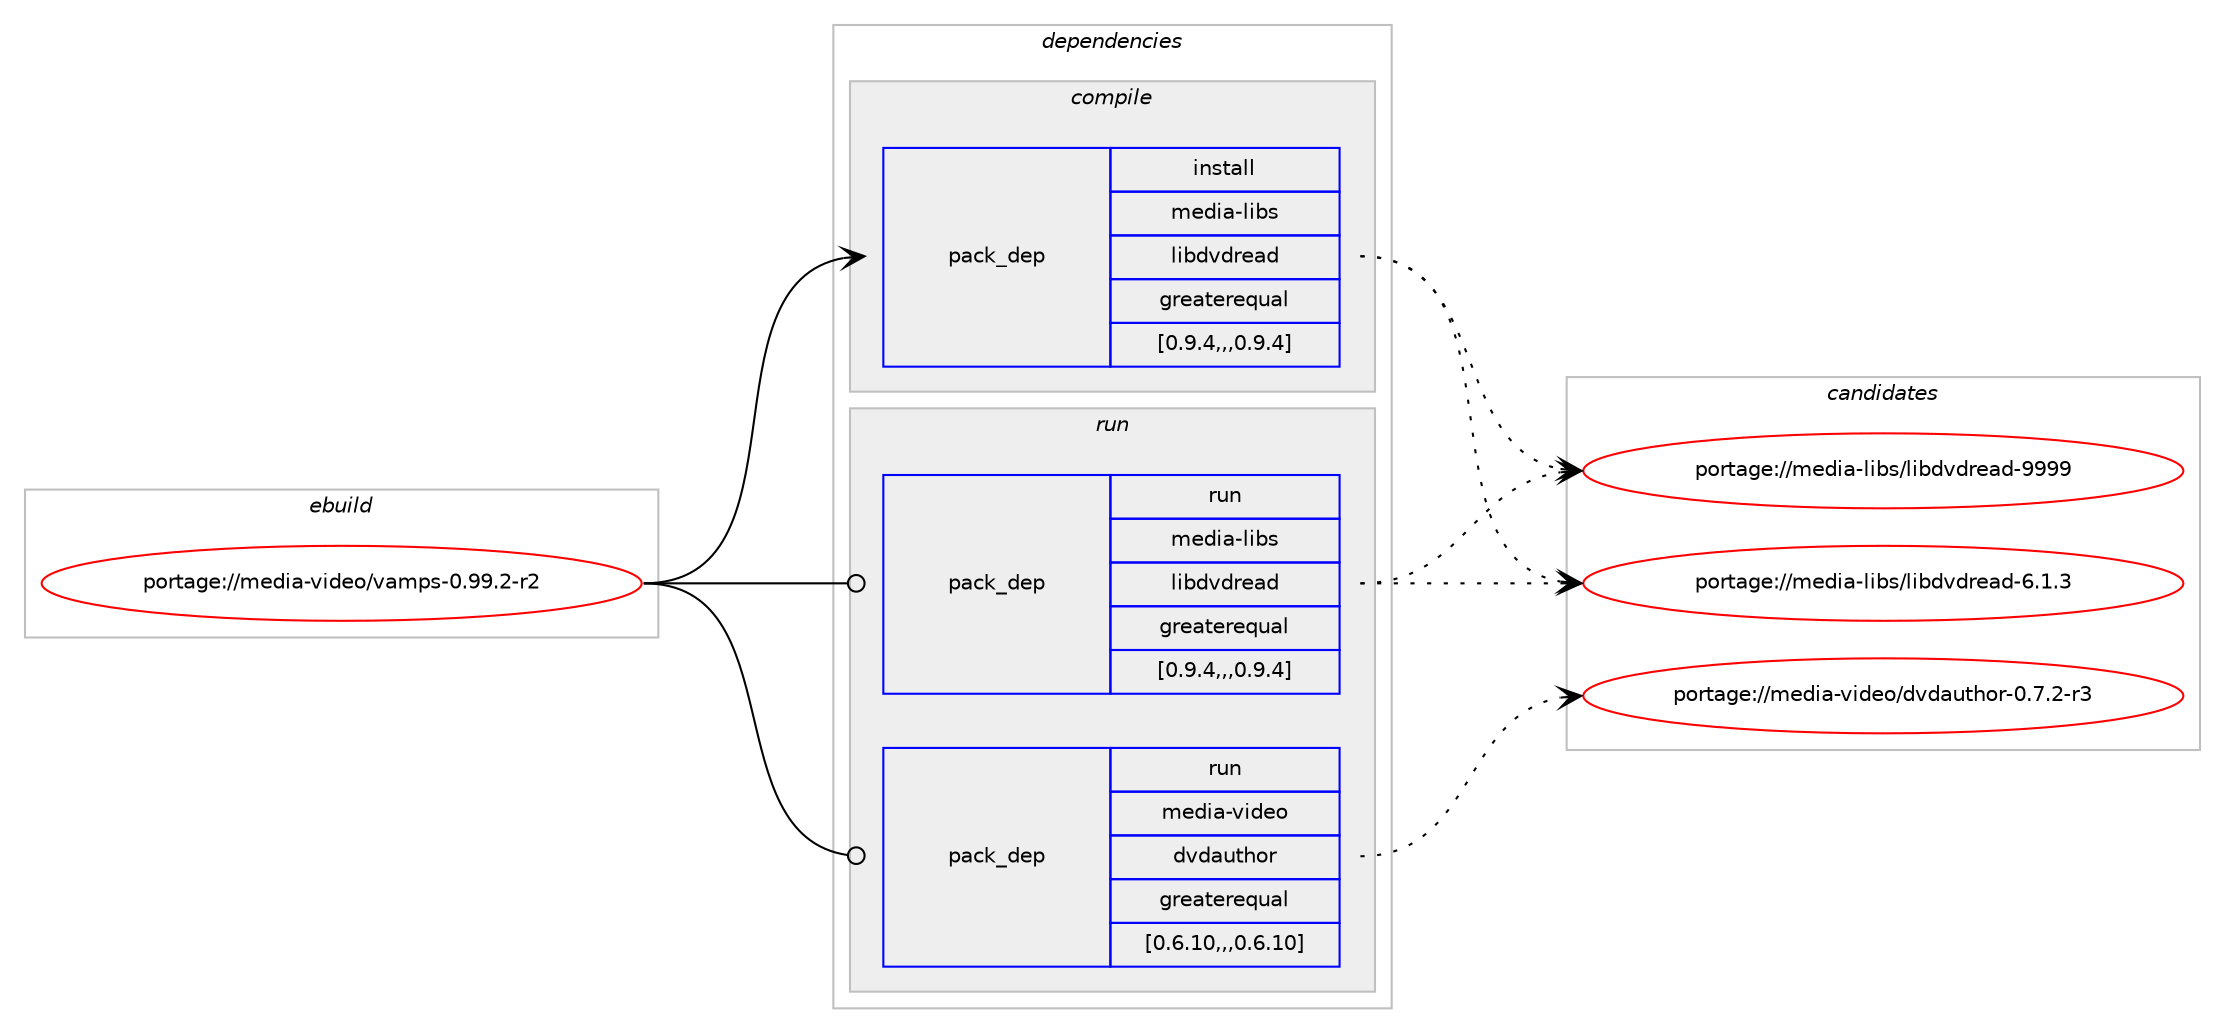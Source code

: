 digraph prolog {

# *************
# Graph options
# *************

newrank=true;
concentrate=true;
compound=true;
graph [rankdir=LR,fontname=Helvetica,fontsize=10,ranksep=1.5];#, ranksep=2.5, nodesep=0.2];
edge  [arrowhead=vee];
node  [fontname=Helvetica,fontsize=10];

# **********
# The ebuild
# **********

subgraph cluster_leftcol {
color=gray;
label=<<i>ebuild</i>>;
id [label="portage://media-video/vamps-0.99.2-r2", color=red, width=4, href="../media-video/vamps-0.99.2-r2.svg"];
}

# ****************
# The dependencies
# ****************

subgraph cluster_midcol {
color=gray;
label=<<i>dependencies</i>>;
subgraph cluster_compile {
fillcolor="#eeeeee";
style=filled;
label=<<i>compile</i>>;
subgraph pack245131 {
dependency333282 [label=<<TABLE BORDER="0" CELLBORDER="1" CELLSPACING="0" CELLPADDING="4" WIDTH="220"><TR><TD ROWSPAN="6" CELLPADDING="30">pack_dep</TD></TR><TR><TD WIDTH="110">install</TD></TR><TR><TD>media-libs</TD></TR><TR><TD>libdvdread</TD></TR><TR><TD>greaterequal</TD></TR><TR><TD>[0.9.4,,,0.9.4]</TD></TR></TABLE>>, shape=none, color=blue];
}
id:e -> dependency333282:w [weight=20,style="solid",arrowhead="vee"];
}
subgraph cluster_compileandrun {
fillcolor="#eeeeee";
style=filled;
label=<<i>compile and run</i>>;
}
subgraph cluster_run {
fillcolor="#eeeeee";
style=filled;
label=<<i>run</i>>;
subgraph pack245132 {
dependency333283 [label=<<TABLE BORDER="0" CELLBORDER="1" CELLSPACING="0" CELLPADDING="4" WIDTH="220"><TR><TD ROWSPAN="6" CELLPADDING="30">pack_dep</TD></TR><TR><TD WIDTH="110">run</TD></TR><TR><TD>media-libs</TD></TR><TR><TD>libdvdread</TD></TR><TR><TD>greaterequal</TD></TR><TR><TD>[0.9.4,,,0.9.4]</TD></TR></TABLE>>, shape=none, color=blue];
}
id:e -> dependency333283:w [weight=20,style="solid",arrowhead="odot"];
subgraph pack245133 {
dependency333284 [label=<<TABLE BORDER="0" CELLBORDER="1" CELLSPACING="0" CELLPADDING="4" WIDTH="220"><TR><TD ROWSPAN="6" CELLPADDING="30">pack_dep</TD></TR><TR><TD WIDTH="110">run</TD></TR><TR><TD>media-video</TD></TR><TR><TD>dvdauthor</TD></TR><TR><TD>greaterequal</TD></TR><TR><TD>[0.6.10,,,0.6.10]</TD></TR></TABLE>>, shape=none, color=blue];
}
id:e -> dependency333284:w [weight=20,style="solid",arrowhead="odot"];
}
}

# **************
# The candidates
# **************

subgraph cluster_choices {
rank=same;
color=gray;
label=<<i>candidates</i>>;

subgraph choice245131 {
color=black;
nodesep=1;
choice1091011001059745108105981154710810598100118100114101971004557575757 [label="portage://media-libs/libdvdread-9999", color=red, width=4,href="../media-libs/libdvdread-9999.svg"];
choice109101100105974510810598115471081059810011810011410197100455446494651 [label="portage://media-libs/libdvdread-6.1.3", color=red, width=4,href="../media-libs/libdvdread-6.1.3.svg"];
dependency333282:e -> choice1091011001059745108105981154710810598100118100114101971004557575757:w [style=dotted,weight="100"];
dependency333282:e -> choice109101100105974510810598115471081059810011810011410197100455446494651:w [style=dotted,weight="100"];
}
subgraph choice245132 {
color=black;
nodesep=1;
choice1091011001059745108105981154710810598100118100114101971004557575757 [label="portage://media-libs/libdvdread-9999", color=red, width=4,href="../media-libs/libdvdread-9999.svg"];
choice109101100105974510810598115471081059810011810011410197100455446494651 [label="portage://media-libs/libdvdread-6.1.3", color=red, width=4,href="../media-libs/libdvdread-6.1.3.svg"];
dependency333283:e -> choice1091011001059745108105981154710810598100118100114101971004557575757:w [style=dotted,weight="100"];
dependency333283:e -> choice109101100105974510810598115471081059810011810011410197100455446494651:w [style=dotted,weight="100"];
}
subgraph choice245133 {
color=black;
nodesep=1;
choice109101100105974511810510010111147100118100971171161041111144548465546504511451 [label="portage://media-video/dvdauthor-0.7.2-r3", color=red, width=4,href="../media-video/dvdauthor-0.7.2-r3.svg"];
dependency333284:e -> choice109101100105974511810510010111147100118100971171161041111144548465546504511451:w [style=dotted,weight="100"];
}
}

}
